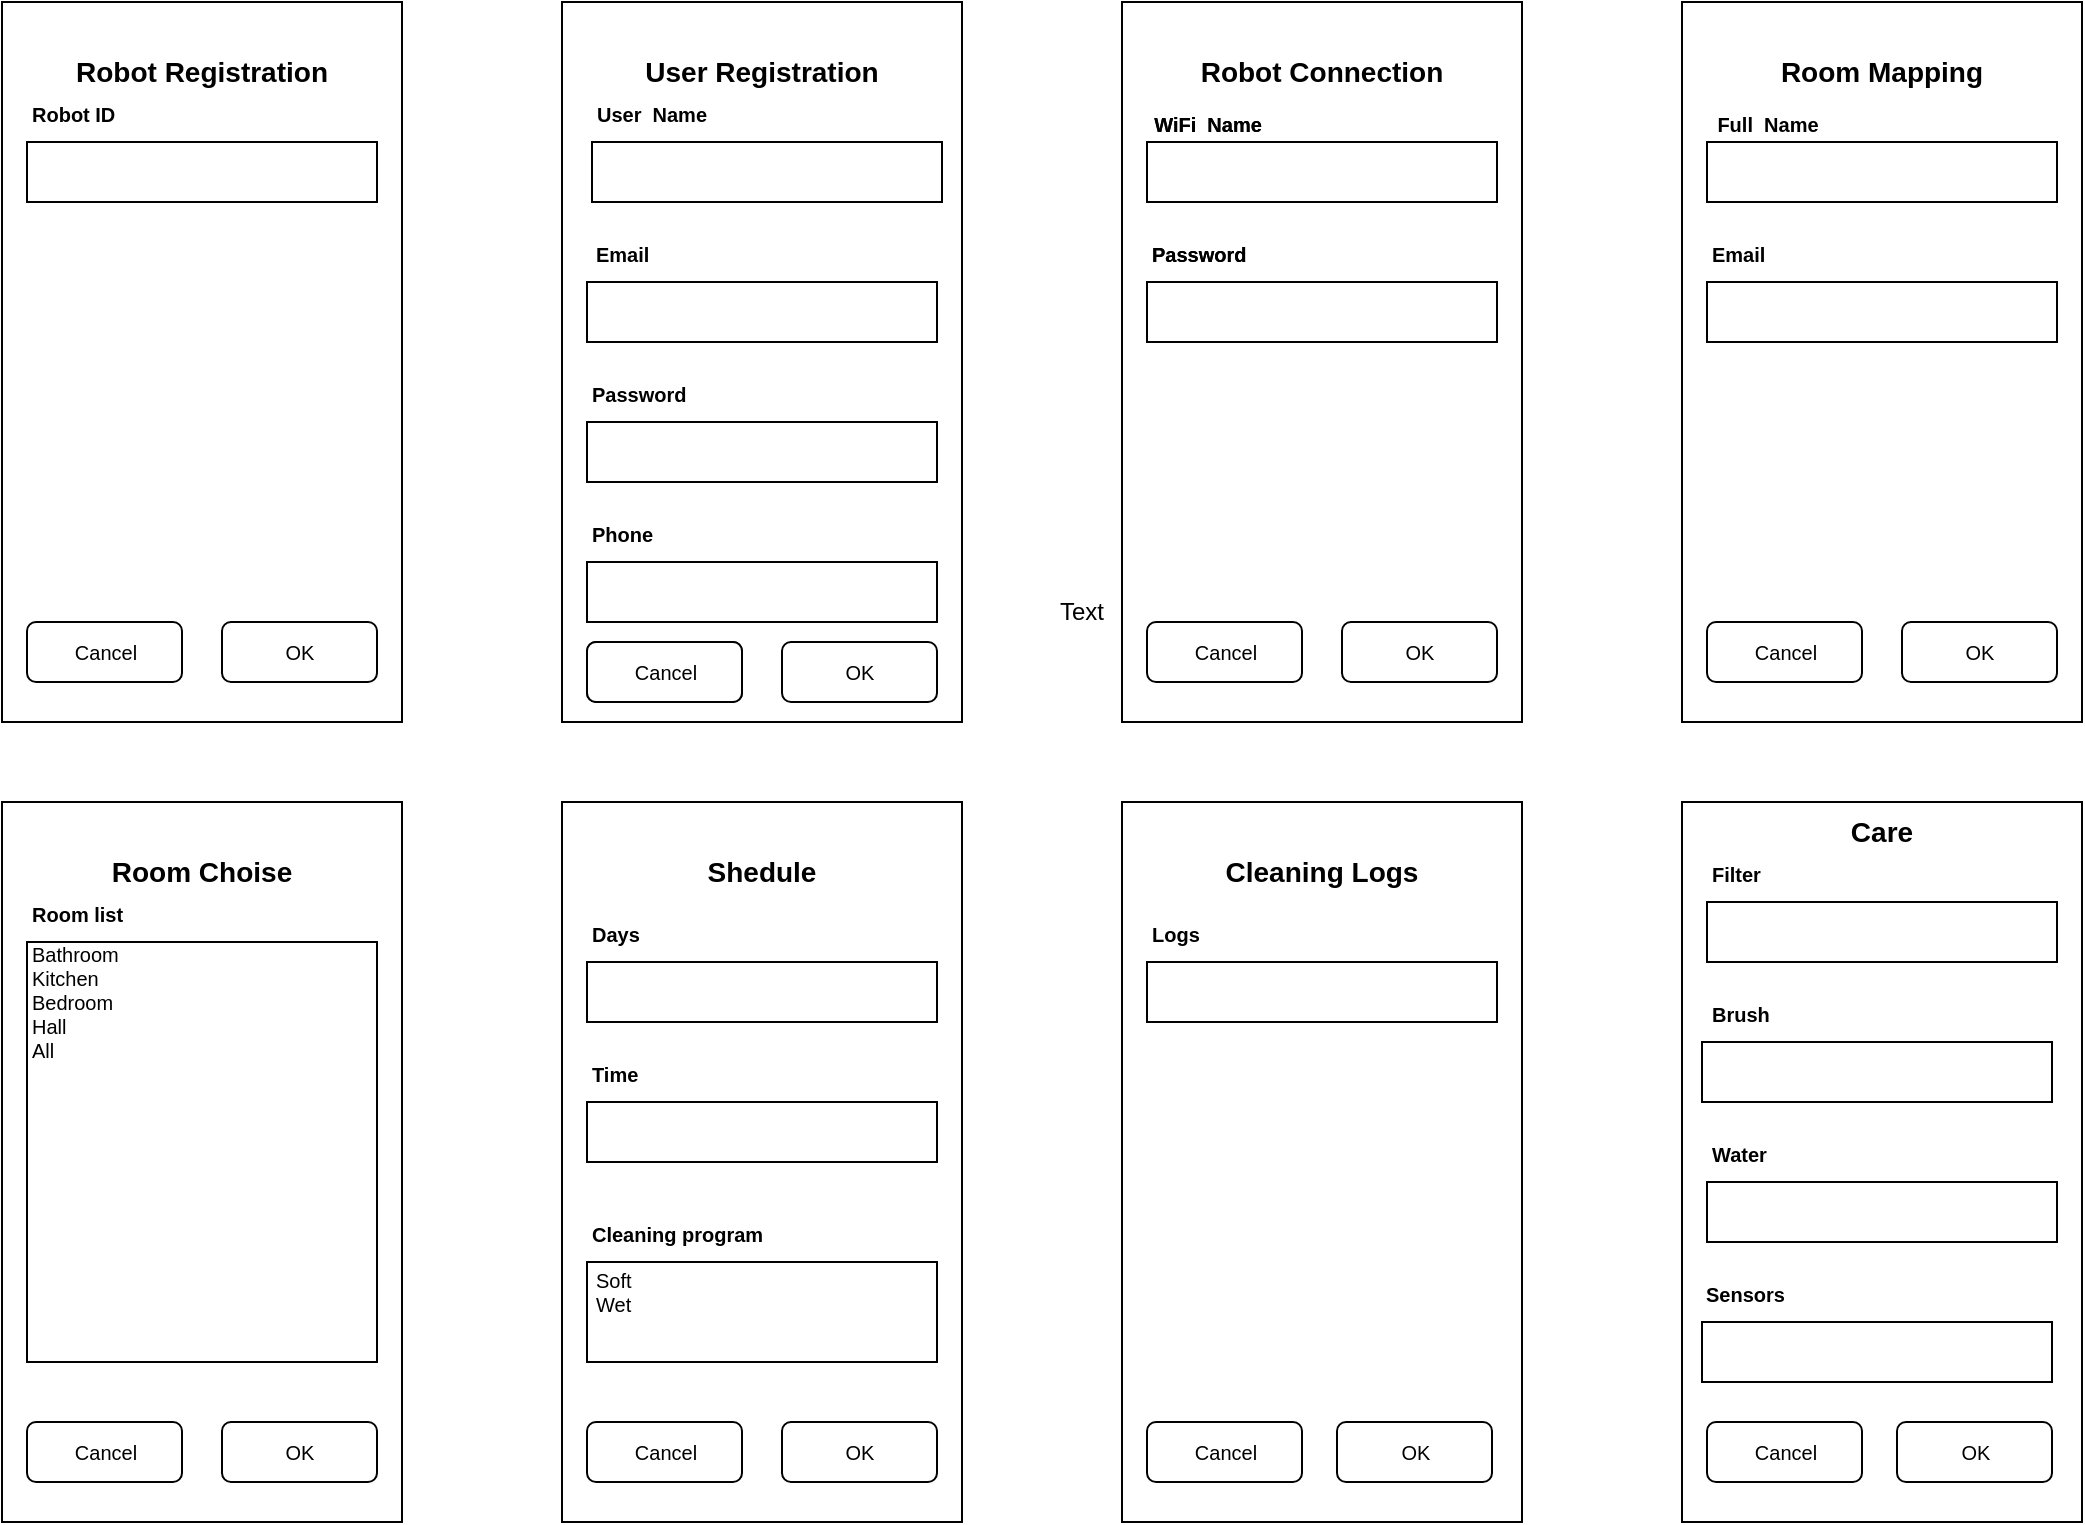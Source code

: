 <mxfile version="20.3.0" type="device" pages="3"><diagram id="ENmIyvvfldRmJgjIzLP0" name="UserInterface"><mxGraphModel dx="1662" dy="861" grid="1" gridSize="10" guides="1" tooltips="1" connect="1" arrows="1" fold="1" page="1" pageScale="1" pageWidth="1169" pageHeight="827" math="0" shadow="0"><root><mxCell id="0"/><mxCell id="1" parent="0"/><mxCell id="davgfbCOC2WF3e5g6zft-2" value="" style="rounded=0;whiteSpace=wrap;html=1;" parent="1" vertex="1"><mxGeometry x="80" y="40" width="200" height="360" as="geometry"/></mxCell><mxCell id="davgfbCOC2WF3e5g6zft-3" value="" style="rounded=0;whiteSpace=wrap;html=1;" parent="1" vertex="1"><mxGeometry x="360" y="40" width="200" height="360" as="geometry"/></mxCell><mxCell id="davgfbCOC2WF3e5g6zft-4" value="" style="rounded=0;whiteSpace=wrap;html=1;" parent="1" vertex="1"><mxGeometry x="640" y="40" width="200" height="360" as="geometry"/></mxCell><mxCell id="davgfbCOC2WF3e5g6zft-5" value="" style="rounded=0;whiteSpace=wrap;html=1;" parent="1" vertex="1"><mxGeometry x="920" y="40" width="200" height="360" as="geometry"/></mxCell><mxCell id="davgfbCOC2WF3e5g6zft-6" value="" style="rounded=0;whiteSpace=wrap;html=1;" parent="1" vertex="1"><mxGeometry x="80" y="440" width="200" height="360" as="geometry"/></mxCell><mxCell id="davgfbCOC2WF3e5g6zft-7" value="" style="rounded=0;whiteSpace=wrap;html=1;" parent="1" vertex="1"><mxGeometry x="360" y="440" width="200" height="360" as="geometry"/></mxCell><mxCell id="davgfbCOC2WF3e5g6zft-8" value="" style="rounded=0;whiteSpace=wrap;html=1;" parent="1" vertex="1"><mxGeometry x="640" y="440" width="200" height="360" as="geometry"/></mxCell><mxCell id="davgfbCOC2WF3e5g6zft-11" value="Text" style="text;html=1;strokeColor=none;fillColor=none;align=center;verticalAlign=middle;whiteSpace=wrap;rounded=0;" parent="1" vertex="1"><mxGeometry x="590" y="330" width="60" height="30" as="geometry"/></mxCell><mxCell id="davgfbCOC2WF3e5g6zft-13" value="&lt;b&gt;&lt;font style=&quot;font-size: 14px;&quot;&gt;Robot Registration&lt;/font&gt;&lt;/b&gt;" style="text;html=1;strokeColor=none;fillColor=none;align=center;verticalAlign=middle;whiteSpace=wrap;rounded=0;" parent="1" vertex="1"><mxGeometry x="100" y="60" width="160" height="30" as="geometry"/></mxCell><mxCell id="davgfbCOC2WF3e5g6zft-14" value="&lt;font style=&quot;font-size: 14px;&quot;&gt;&lt;b&gt;User Registration&lt;/b&gt;&lt;/font&gt;" style="text;html=1;strokeColor=none;fillColor=none;align=center;verticalAlign=middle;whiteSpace=wrap;rounded=0;" parent="1" vertex="1"><mxGeometry x="380" y="60" width="160" height="30" as="geometry"/></mxCell><mxCell id="davgfbCOC2WF3e5g6zft-15" value="&lt;font style=&quot;font-size: 14px;&quot;&gt;&lt;b&gt;Robot Connection&lt;/b&gt;&lt;/font&gt;" style="text;html=1;strokeColor=none;fillColor=none;align=center;verticalAlign=middle;whiteSpace=wrap;rounded=0;" parent="1" vertex="1"><mxGeometry x="660" y="60" width="160" height="30" as="geometry"/></mxCell><mxCell id="davgfbCOC2WF3e5g6zft-16" value="&lt;font style=&quot;font-size: 14px;&quot;&gt;&lt;b&gt;Room Mapping&lt;/b&gt;&lt;/font&gt;" style="text;html=1;strokeColor=none;fillColor=none;align=center;verticalAlign=middle;whiteSpace=wrap;rounded=0;" parent="1" vertex="1"><mxGeometry x="940" y="60" width="160" height="30" as="geometry"/></mxCell><mxCell id="davgfbCOC2WF3e5g6zft-17" value="&lt;b&gt;&lt;font style=&quot;font-size: 14px;&quot;&gt;Room Choise&lt;/font&gt;&lt;/b&gt;" style="text;html=1;strokeColor=none;fillColor=none;align=center;verticalAlign=middle;whiteSpace=wrap;rounded=0;" parent="1" vertex="1"><mxGeometry x="100" y="460" width="160" height="30" as="geometry"/></mxCell><mxCell id="davgfbCOC2WF3e5g6zft-18" value="&lt;b&gt;&lt;font style=&quot;font-size: 14px;&quot;&gt;Shedule&lt;/font&gt;&lt;/b&gt;" style="text;html=1;strokeColor=none;fillColor=none;align=center;verticalAlign=middle;whiteSpace=wrap;rounded=0;" parent="1" vertex="1"><mxGeometry x="380" y="460" width="160" height="30" as="geometry"/></mxCell><mxCell id="davgfbCOC2WF3e5g6zft-21" value="&lt;b&gt;&lt;font style=&quot;font-size: 14px;&quot;&gt;Cleaning Logs&lt;/font&gt;&lt;/b&gt;" style="text;html=1;strokeColor=none;fillColor=none;align=center;verticalAlign=middle;whiteSpace=wrap;rounded=0;" parent="1" vertex="1"><mxGeometry x="660" y="460" width="160" height="30" as="geometry"/></mxCell><mxCell id="davgfbCOC2WF3e5g6zft-22" value="&lt;font style=&quot;font-size: 10px;&quot;&gt;&lt;b&gt;User&amp;nbsp; Name&lt;/b&gt;&lt;/font&gt;" style="text;html=1;strokeColor=none;fillColor=none;align=center;verticalAlign=middle;whiteSpace=wrap;rounded=0;fontSize=14;" parent="1" vertex="1"><mxGeometry x="375" y="70" width="60" height="50" as="geometry"/></mxCell><mxCell id="davgfbCOC2WF3e5g6zft-24" value="&lt;font style=&quot;font-size: 10px;&quot;&gt;&lt;b&gt;Email&lt;/b&gt;&lt;/font&gt;" style="text;html=1;strokeColor=none;fillColor=none;align=left;verticalAlign=middle;whiteSpace=wrap;rounded=0;fontSize=14;" parent="1" vertex="1"><mxGeometry x="375" y="150" width="60" height="30" as="geometry"/></mxCell><mxCell id="davgfbCOC2WF3e5g6zft-26" value="&lt;font style=&quot;font-size: 10px;&quot;&gt;&lt;b&gt;Password&lt;/b&gt;&lt;/font&gt;" style="text;html=1;strokeColor=none;fillColor=none;align=left;verticalAlign=middle;whiteSpace=wrap;rounded=0;fontSize=14;" parent="1" vertex="1"><mxGeometry x="372.5" y="220" width="60" height="30" as="geometry"/></mxCell><mxCell id="davgfbCOC2WF3e5g6zft-27" value="&lt;font style=&quot;font-size: 10px;&quot;&gt;&lt;b&gt;Phone&lt;/b&gt;&lt;/font&gt;" style="text;html=1;strokeColor=none;fillColor=none;align=left;verticalAlign=middle;whiteSpace=wrap;rounded=0;fontSize=14;" parent="1" vertex="1"><mxGeometry x="372.5" y="290" width="60" height="30" as="geometry"/></mxCell><mxCell id="davgfbCOC2WF3e5g6zft-28" value="" style="rounded=0;whiteSpace=wrap;html=1;fontSize=10;" parent="1" vertex="1"><mxGeometry x="375" y="110" width="175" height="30" as="geometry"/></mxCell><mxCell id="davgfbCOC2WF3e5g6zft-29" value="" style="rounded=0;whiteSpace=wrap;html=1;fontSize=10;" parent="1" vertex="1"><mxGeometry x="372.5" y="180" width="175" height="30" as="geometry"/></mxCell><mxCell id="davgfbCOC2WF3e5g6zft-30" value="" style="rounded=0;whiteSpace=wrap;html=1;fontSize=10;" parent="1" vertex="1"><mxGeometry x="372.5" y="250" width="175" height="30" as="geometry"/></mxCell><mxCell id="davgfbCOC2WF3e5g6zft-31" value="" style="rounded=0;whiteSpace=wrap;html=1;fontSize=10;" parent="1" vertex="1"><mxGeometry x="372.5" y="320" width="175" height="30" as="geometry"/></mxCell><mxCell id="davgfbCOC2WF3e5g6zft-32" value="Cancel" style="rounded=1;whiteSpace=wrap;html=1;fontSize=10;" parent="1" vertex="1"><mxGeometry x="372.5" y="360" width="77.5" height="30" as="geometry"/></mxCell><mxCell id="davgfbCOC2WF3e5g6zft-33" value="OK" style="rounded=1;whiteSpace=wrap;html=1;fontSize=10;" parent="1" vertex="1"><mxGeometry x="470" y="360" width="77.5" height="30" as="geometry"/></mxCell><mxCell id="davgfbCOC2WF3e5g6zft-34" value="&lt;font style=&quot;font-size: 10px;&quot;&gt;&lt;b&gt;Robot ID&lt;/b&gt;&lt;/font&gt;" style="text;html=1;strokeColor=none;fillColor=none;align=left;verticalAlign=middle;whiteSpace=wrap;rounded=0;fontSize=14;" parent="1" vertex="1"><mxGeometry x="92.5" y="80" width="60" height="30" as="geometry"/></mxCell><mxCell id="davgfbCOC2WF3e5g6zft-35" value="" style="rounded=0;whiteSpace=wrap;html=1;fontSize=10;" parent="1" vertex="1"><mxGeometry x="92.5" y="110" width="175" height="30" as="geometry"/></mxCell><mxCell id="davgfbCOC2WF3e5g6zft-37" value="Cancel" style="rounded=1;whiteSpace=wrap;html=1;fontSize=10;" parent="1" vertex="1"><mxGeometry x="92.5" y="350" width="77.5" height="30" as="geometry"/></mxCell><mxCell id="davgfbCOC2WF3e5g6zft-38" value="OK" style="rounded=1;whiteSpace=wrap;html=1;fontSize=10;" parent="1" vertex="1"><mxGeometry x="190" y="350" width="77.5" height="30" as="geometry"/></mxCell><mxCell id="davgfbCOC2WF3e5g6zft-39" value="&lt;font style=&quot;font-size: 10px;&quot;&gt;&lt;b&gt;WiFi&amp;nbsp; Name&lt;/b&gt;&lt;/font&gt;" style="text;html=1;strokeColor=none;fillColor=none;align=center;verticalAlign=middle;whiteSpace=wrap;rounded=0;fontSize=14;" parent="1" vertex="1"><mxGeometry x="652.5" y="80" width="60" height="40" as="geometry"/></mxCell><mxCell id="davgfbCOC2WF3e5g6zft-40" value="" style="rounded=0;whiteSpace=wrap;html=1;fontSize=10;" parent="1" vertex="1"><mxGeometry x="652.5" y="110" width="175" height="30" as="geometry"/></mxCell><mxCell id="davgfbCOC2WF3e5g6zft-41" value="&lt;font style=&quot;font-size: 10px;&quot;&gt;&lt;b&gt;Password&lt;/b&gt;&lt;/font&gt;" style="text;html=1;strokeColor=none;fillColor=none;align=left;verticalAlign=middle;whiteSpace=wrap;rounded=0;fontSize=14;" parent="1" vertex="1"><mxGeometry x="652.5" y="150" width="60" height="30" as="geometry"/></mxCell><mxCell id="davgfbCOC2WF3e5g6zft-42" value="" style="rounded=0;whiteSpace=wrap;html=1;fontSize=10;" parent="1" vertex="1"><mxGeometry x="652.5" y="180" width="175" height="30" as="geometry"/></mxCell><mxCell id="davgfbCOC2WF3e5g6zft-43" value="Cancel" style="rounded=1;whiteSpace=wrap;html=1;fontSize=10;" parent="1" vertex="1"><mxGeometry x="372.5" y="360" width="77.5" height="30" as="geometry"/></mxCell><mxCell id="davgfbCOC2WF3e5g6zft-45" value="Cancel" style="rounded=1;whiteSpace=wrap;html=1;fontSize=10;" parent="1" vertex="1"><mxGeometry x="652.5" y="350" width="77.5" height="30" as="geometry"/></mxCell><mxCell id="davgfbCOC2WF3e5g6zft-46" value="OK" style="rounded=1;whiteSpace=wrap;html=1;fontSize=10;" parent="1" vertex="1"><mxGeometry x="750" y="350" width="77.5" height="30" as="geometry"/></mxCell><mxCell id="davgfbCOC2WF3e5g6zft-47" value="&lt;font style=&quot;font-size: 10px;&quot;&gt;&lt;b&gt;WiFi&amp;nbsp; Name&lt;/b&gt;&lt;/font&gt;" style="text;html=1;strokeColor=none;fillColor=none;align=center;verticalAlign=middle;whiteSpace=wrap;rounded=0;fontSize=14;" parent="1" vertex="1"><mxGeometry x="652.5" y="80" width="60" height="40" as="geometry"/></mxCell><mxCell id="davgfbCOC2WF3e5g6zft-48" value="" style="rounded=0;whiteSpace=wrap;html=1;fontSize=10;" parent="1" vertex="1"><mxGeometry x="652.5" y="110" width="175" height="30" as="geometry"/></mxCell><mxCell id="davgfbCOC2WF3e5g6zft-49" value="&lt;font style=&quot;font-size: 10px;&quot;&gt;&lt;b&gt;Password&lt;/b&gt;&lt;/font&gt;" style="text;html=1;strokeColor=none;fillColor=none;align=left;verticalAlign=middle;whiteSpace=wrap;rounded=0;fontSize=14;" parent="1" vertex="1"><mxGeometry x="652.5" y="150" width="60" height="30" as="geometry"/></mxCell><mxCell id="davgfbCOC2WF3e5g6zft-54" value="&lt;font style=&quot;font-size: 10px;&quot;&gt;&lt;b&gt;Full&amp;nbsp; Name&lt;/b&gt;&lt;/font&gt;" style="text;html=1;strokeColor=none;fillColor=none;align=center;verticalAlign=middle;whiteSpace=wrap;rounded=0;fontSize=14;" parent="1" vertex="1"><mxGeometry x="932.5" y="80" width="60" height="40" as="geometry"/></mxCell><mxCell id="davgfbCOC2WF3e5g6zft-55" value="" style="rounded=0;whiteSpace=wrap;html=1;fontSize=10;" parent="1" vertex="1"><mxGeometry x="932.5" y="110" width="175" height="30" as="geometry"/></mxCell><mxCell id="davgfbCOC2WF3e5g6zft-56" value="&lt;font style=&quot;font-size: 10px;&quot;&gt;&lt;b&gt;Email&lt;/b&gt;&lt;/font&gt;" style="text;html=1;strokeColor=none;fillColor=none;align=left;verticalAlign=middle;whiteSpace=wrap;rounded=0;fontSize=14;" parent="1" vertex="1"><mxGeometry x="932.5" y="150" width="60" height="30" as="geometry"/></mxCell><mxCell id="davgfbCOC2WF3e5g6zft-57" value="" style="rounded=0;whiteSpace=wrap;html=1;fontSize=10;" parent="1" vertex="1"><mxGeometry x="932.5" y="180" width="175" height="30" as="geometry"/></mxCell><mxCell id="davgfbCOC2WF3e5g6zft-62" value="Cancel" style="rounded=1;whiteSpace=wrap;html=1;fontSize=10;" parent="1" vertex="1"><mxGeometry x="932.5" y="350" width="77.5" height="30" as="geometry"/></mxCell><mxCell id="davgfbCOC2WF3e5g6zft-63" value="OK" style="rounded=1;whiteSpace=wrap;html=1;fontSize=10;" parent="1" vertex="1"><mxGeometry x="1030" y="350" width="77.5" height="30" as="geometry"/></mxCell><mxCell id="davgfbCOC2WF3e5g6zft-64" value="&lt;font style=&quot;font-size: 10px;&quot;&gt;&lt;b&gt;Logs&lt;/b&gt;&lt;/font&gt;" style="text;html=1;strokeColor=none;fillColor=none;align=left;verticalAlign=middle;whiteSpace=wrap;rounded=0;fontSize=14;" parent="1" vertex="1"><mxGeometry x="652.5" y="490" width="60" height="30" as="geometry"/></mxCell><mxCell id="davgfbCOC2WF3e5g6zft-65" value="" style="rounded=0;whiteSpace=wrap;html=1;fontSize=10;" parent="1" vertex="1"><mxGeometry x="652.5" y="520" width="175" height="30" as="geometry"/></mxCell><mxCell id="davgfbCOC2WF3e5g6zft-66" value="&lt;font style=&quot;font-size: 10px;&quot;&gt;&lt;b&gt;Days&lt;/b&gt;&lt;/font&gt;" style="text;html=1;strokeColor=none;fillColor=none;align=left;verticalAlign=middle;whiteSpace=wrap;rounded=0;fontSize=14;" parent="1" vertex="1"><mxGeometry x="372.5" y="490" width="60" height="30" as="geometry"/></mxCell><mxCell id="davgfbCOC2WF3e5g6zft-67" value="" style="rounded=0;whiteSpace=wrap;html=1;fontSize=10;" parent="1" vertex="1"><mxGeometry x="372.5" y="520" width="175" height="30" as="geometry"/></mxCell><mxCell id="davgfbCOC2WF3e5g6zft-68" value="&lt;font style=&quot;font-size: 10px;&quot;&gt;&lt;b&gt;Time&lt;/b&gt;&lt;/font&gt;" style="text;html=1;strokeColor=none;fillColor=none;align=left;verticalAlign=middle;whiteSpace=wrap;rounded=0;fontSize=14;" parent="1" vertex="1"><mxGeometry x="372.5" y="560" width="60" height="30" as="geometry"/></mxCell><mxCell id="davgfbCOC2WF3e5g6zft-69" value="" style="rounded=0;whiteSpace=wrap;html=1;fontSize=10;" parent="1" vertex="1"><mxGeometry x="372.5" y="590" width="175" height="30" as="geometry"/></mxCell><mxCell id="davgfbCOC2WF3e5g6zft-70" value="&lt;font style=&quot;font-size: 10px;&quot;&gt;&lt;b&gt;Cleaning program&lt;/b&gt;&lt;/font&gt;" style="text;html=1;strokeColor=none;fillColor=none;align=left;verticalAlign=middle;whiteSpace=wrap;rounded=0;fontSize=14;" parent="1" vertex="1"><mxGeometry x="372.5" y="640" width="107.5" height="30" as="geometry"/></mxCell><mxCell id="davgfbCOC2WF3e5g6zft-71" value="" style="rounded=0;whiteSpace=wrap;html=1;fontSize=10;" parent="1" vertex="1"><mxGeometry x="372.5" y="670" width="175" height="30" as="geometry"/></mxCell><mxCell id="davgfbCOC2WF3e5g6zft-73" value="" style="rounded=0;whiteSpace=wrap;html=1;fontSize=10;" parent="1" vertex="1"><mxGeometry x="372.5" y="670" width="175" height="50" as="geometry"/></mxCell><mxCell id="davgfbCOC2WF3e5g6zft-74" value="Soft&lt;br&gt;Wet" style="text;html=1;strokeColor=none;fillColor=none;align=left;verticalAlign=middle;whiteSpace=wrap;rounded=0;fontSize=10;" parent="1" vertex="1"><mxGeometry x="375" y="670" width="60" height="30" as="geometry"/></mxCell><mxCell id="davgfbCOC2WF3e5g6zft-75" value="Cancel" style="rounded=1;whiteSpace=wrap;html=1;fontSize=10;" parent="1" vertex="1"><mxGeometry x="372.5" y="750" width="77.5" height="30" as="geometry"/></mxCell><mxCell id="davgfbCOC2WF3e5g6zft-76" value="OK" style="rounded=1;whiteSpace=wrap;html=1;fontSize=10;" parent="1" vertex="1"><mxGeometry x="470" y="750" width="77.5" height="30" as="geometry"/></mxCell><mxCell id="davgfbCOC2WF3e5g6zft-77" value="Cancel" style="rounded=1;whiteSpace=wrap;html=1;fontSize=10;" parent="1" vertex="1"><mxGeometry x="652.5" y="750" width="77.5" height="30" as="geometry"/></mxCell><mxCell id="davgfbCOC2WF3e5g6zft-78" value="OK" style="rounded=1;whiteSpace=wrap;html=1;fontSize=10;" parent="1" vertex="1"><mxGeometry x="747.5" y="750" width="77.5" height="30" as="geometry"/></mxCell><mxCell id="davgfbCOC2WF3e5g6zft-79" value="&lt;font style=&quot;font-size: 10px;&quot;&gt;&lt;b&gt;Room list&lt;/b&gt;&lt;/font&gt;" style="text;html=1;strokeColor=none;fillColor=none;align=left;verticalAlign=middle;whiteSpace=wrap;rounded=0;fontSize=14;" parent="1" vertex="1"><mxGeometry x="92.5" y="480" width="60" height="30" as="geometry"/></mxCell><mxCell id="davgfbCOC2WF3e5g6zft-80" value="" style="rounded=0;whiteSpace=wrap;html=1;fontSize=10;" parent="1" vertex="1"><mxGeometry x="92.5" y="510" width="175" height="210" as="geometry"/></mxCell><mxCell id="davgfbCOC2WF3e5g6zft-81" value="Cancel" style="rounded=1;whiteSpace=wrap;html=1;fontSize=10;" parent="1" vertex="1"><mxGeometry x="92.5" y="750" width="77.5" height="30" as="geometry"/></mxCell><mxCell id="davgfbCOC2WF3e5g6zft-82" value="OK" style="rounded=1;whiteSpace=wrap;html=1;fontSize=10;" parent="1" vertex="1"><mxGeometry x="190" y="750" width="77.5" height="30" as="geometry"/></mxCell><mxCell id="davgfbCOC2WF3e5g6zft-83" value="Bathroom&lt;br&gt;Kitchen&lt;br&gt;Bedroom&lt;br&gt;Hall&lt;br&gt;All" style="text;html=1;strokeColor=none;fillColor=none;align=left;verticalAlign=middle;whiteSpace=wrap;rounded=0;fontSize=10;" parent="1" vertex="1"><mxGeometry x="92.5" y="510" width="60" height="60" as="geometry"/></mxCell><mxCell id="EpyLktz3SVO435NOAHD5-1" value="" style="rounded=0;whiteSpace=wrap;html=1;" vertex="1" parent="1"><mxGeometry x="920" y="440" width="200" height="360" as="geometry"/></mxCell><mxCell id="EpyLktz3SVO435NOAHD5-2" value="&lt;b&gt;&lt;font style=&quot;font-size: 14px;&quot;&gt;Care&lt;/font&gt;&lt;/b&gt;" style="text;html=1;strokeColor=none;fillColor=none;align=center;verticalAlign=middle;whiteSpace=wrap;rounded=0;" vertex="1" parent="1"><mxGeometry x="940" y="440" width="160" height="30" as="geometry"/></mxCell><mxCell id="EpyLktz3SVO435NOAHD5-3" value="&lt;span style=&quot;font-size: 10px;&quot;&gt;&lt;b&gt;Filter&lt;/b&gt;&lt;/span&gt;" style="text;html=1;strokeColor=none;fillColor=none;align=left;verticalAlign=middle;whiteSpace=wrap;rounded=0;fontSize=14;" vertex="1" parent="1"><mxGeometry x="932.5" y="460" width="60" height="30" as="geometry"/></mxCell><mxCell id="EpyLktz3SVO435NOAHD5-4" value="" style="rounded=0;whiteSpace=wrap;html=1;fontSize=10;" vertex="1" parent="1"><mxGeometry x="932.5" y="490" width="175" height="30" as="geometry"/></mxCell><mxCell id="EpyLktz3SVO435NOAHD5-5" value="Cancel" style="rounded=1;whiteSpace=wrap;html=1;fontSize=10;" vertex="1" parent="1"><mxGeometry x="932.5" y="750" width="77.5" height="30" as="geometry"/></mxCell><mxCell id="EpyLktz3SVO435NOAHD5-6" value="OK" style="rounded=1;whiteSpace=wrap;html=1;fontSize=10;" vertex="1" parent="1"><mxGeometry x="1027.5" y="750" width="77.5" height="30" as="geometry"/></mxCell><mxCell id="EpyLktz3SVO435NOAHD5-8" value="" style="rounded=0;whiteSpace=wrap;html=1;fontSize=10;" vertex="1" parent="1"><mxGeometry x="930" y="560" width="175" height="30" as="geometry"/></mxCell><mxCell id="EpyLktz3SVO435NOAHD5-9" value="&lt;span style=&quot;font-size: 10px;&quot;&gt;&lt;b&gt;Water&lt;/b&gt;&lt;/span&gt;" style="text;html=1;strokeColor=none;fillColor=none;align=left;verticalAlign=middle;whiteSpace=wrap;rounded=0;fontSize=14;" vertex="1" parent="1"><mxGeometry x="932.5" y="600" width="60" height="30" as="geometry"/></mxCell><mxCell id="EpyLktz3SVO435NOAHD5-10" value="" style="rounded=0;whiteSpace=wrap;html=1;fontSize=10;" vertex="1" parent="1"><mxGeometry x="932.5" y="630" width="175" height="30" as="geometry"/></mxCell><mxCell id="EpyLktz3SVO435NOAHD5-13" value="&lt;span style=&quot;font-size: 10px;&quot;&gt;&lt;b&gt;Brush&lt;/b&gt;&lt;/span&gt;" style="text;html=1;strokeColor=none;fillColor=none;align=left;verticalAlign=middle;whiteSpace=wrap;rounded=0;fontSize=14;" vertex="1" parent="1"><mxGeometry x="932.5" y="530" width="60" height="30" as="geometry"/></mxCell><mxCell id="EpyLktz3SVO435NOAHD5-15" value="&lt;span style=&quot;font-size: 10px;&quot;&gt;&lt;b&gt;Sensors&lt;/b&gt;&lt;/span&gt;" style="text;html=1;strokeColor=none;fillColor=none;align=left;verticalAlign=middle;whiteSpace=wrap;rounded=0;fontSize=14;" vertex="1" parent="1"><mxGeometry x="930" y="670" width="60" height="30" as="geometry"/></mxCell><mxCell id="EpyLktz3SVO435NOAHD5-16" value="" style="rounded=0;whiteSpace=wrap;html=1;fontSize=10;" vertex="1" parent="1"><mxGeometry x="930" y="700" width="175" height="30" as="geometry"/></mxCell></root></mxGraphModel></diagram><diagram id="C5RBs43oDa-KdzZeNtuy" name="ClassDiagram"><mxGraphModel dx="1955" dy="1013" grid="1" gridSize="10" guides="1" tooltips="1" connect="1" arrows="1" fold="1" page="1" pageScale="1" pageWidth="1169" pageHeight="827" math="0" shadow="0"><root><mxCell id="WIyWlLk6GJQsqaUBKTNV-0"/><mxCell id="WIyWlLk6GJQsqaUBKTNV-1" parent="WIyWlLk6GJQsqaUBKTNV-0"/><mxCell id="JWHU3847sEABFkzriIPP-0" value="User&#10;" style="swimlane;fontStyle=2;align=center;verticalAlign=top;childLayout=stackLayout;horizontal=1;startSize=26;horizontalStack=0;resizeParent=1;resizeLast=0;collapsible=1;marginBottom=0;rounded=0;shadow=0;strokeWidth=1;" parent="WIyWlLk6GJQsqaUBKTNV-1" vertex="1"><mxGeometry x="80" y="40" width="160" height="214" as="geometry"><mxRectangle x="230" y="140" width="160" height="26" as="alternateBounds"/></mxGeometry></mxCell><mxCell id="4TyxCA-4vC_OMYaIGTVX-5" value="+ id: int" style="text;align=left;verticalAlign=top;spacingLeft=4;spacingRight=4;overflow=hidden;rotatable=0;points=[[0,0.5],[1,0.5]];portConstraint=eastwest;" parent="JWHU3847sEABFkzriIPP-0" vertex="1"><mxGeometry y="26" width="160" height="26" as="geometry"/></mxCell><mxCell id="JWHU3847sEABFkzriIPP-1" value="+ Username: str" style="text;align=left;verticalAlign=top;spacingLeft=4;spacingRight=4;overflow=hidden;rotatable=0;points=[[0,0.5],[1,0.5]];portConstraint=eastwest;" parent="JWHU3847sEABFkzriIPP-0" vertex="1"><mxGeometry y="52" width="160" height="26" as="geometry"/></mxCell><mxCell id="JWHU3847sEABFkzriIPP-2" value="+ Phone: str" style="text;align=left;verticalAlign=top;spacingLeft=4;spacingRight=4;overflow=hidden;rotatable=0;points=[[0,0.5],[1,0.5]];portConstraint=eastwest;rounded=0;shadow=0;html=0;" parent="JWHU3847sEABFkzriIPP-0" vertex="1"><mxGeometry y="78" width="160" height="26" as="geometry"/></mxCell><mxCell id="JWHU3847sEABFkzriIPP-3" value="+ Email: str" style="text;align=left;verticalAlign=top;spacingLeft=4;spacingRight=4;overflow=hidden;rotatable=0;points=[[0,0.5],[1,0.5]];portConstraint=eastwest;rounded=0;shadow=0;html=0;" parent="JWHU3847sEABFkzriIPP-0" vertex="1"><mxGeometry y="104" width="160" height="26" as="geometry"/></mxCell><mxCell id="JWHU3847sEABFkzriIPP-6" value="+ Password: str" style="text;align=left;verticalAlign=top;spacingLeft=4;spacingRight=4;overflow=hidden;rotatable=0;points=[[0,0.5],[1,0.5]];portConstraint=eastwest;rounded=0;shadow=0;html=0;" parent="JWHU3847sEABFkzriIPP-0" vertex="1"><mxGeometry y="130" width="160" height="26" as="geometry"/></mxCell><mxCell id="JWHU3847sEABFkzriIPP-4" value="" style="line;html=1;strokeWidth=1;align=left;verticalAlign=middle;spacingTop=-1;spacingLeft=3;spacingRight=3;rotatable=0;labelPosition=right;points=[];portConstraint=eastwest;" parent="JWHU3847sEABFkzriIPP-0" vertex="1"><mxGeometry y="156" width="160" height="34" as="geometry"/></mxCell><mxCell id="JWHU3847sEABFkzriIPP-5" value="+ activateUser()" style="text;align=left;verticalAlign=top;spacingLeft=4;spacingRight=4;overflow=hidden;rotatable=0;points=[[0,0.5],[1,0.5]];portConstraint=eastwest;" parent="JWHU3847sEABFkzriIPP-0" vertex="1"><mxGeometry y="190" width="160" height="24" as="geometry"/></mxCell><mxCell id="JWHU3847sEABFkzriIPP-7" value="RobotStation&#10;" style="swimlane;fontStyle=2;align=center;verticalAlign=top;childLayout=stackLayout;horizontal=1;startSize=26;horizontalStack=0;resizeParent=1;resizeLast=0;collapsible=1;marginBottom=0;rounded=0;shadow=0;strokeWidth=1;" parent="WIyWlLk6GJQsqaUBKTNV-1" vertex="1"><mxGeometry x="880" y="40" width="240" height="170" as="geometry"><mxRectangle x="230" y="140" width="160" height="26" as="alternateBounds"/></mxGeometry></mxCell><mxCell id="JWHU3847sEABFkzriIPP-8" value="- id: int" style="text;align=left;verticalAlign=top;spacingLeft=4;spacingRight=4;overflow=hidden;rotatable=0;points=[[0,0.5],[1,0.5]];portConstraint=eastwest;" parent="JWHU3847sEABFkzriIPP-7" vertex="1"><mxGeometry y="26" width="240" height="26" as="geometry"/></mxCell><mxCell id="JWHU3847sEABFkzriIPP-9" value="- chargerCoords: x1, y1, x2, y2" style="text;align=left;verticalAlign=top;spacingLeft=4;spacingRight=4;overflow=hidden;rotatable=0;points=[[0,0.5],[1,0.5]];portConstraint=eastwest;rounded=0;shadow=0;html=0;" parent="JWHU3847sEABFkzriIPP-7" vertex="1"><mxGeometry y="52" width="240" height="26" as="geometry"/></mxCell><mxCell id="JWHU3847sEABFkzriIPP-12" value="" style="line;html=1;strokeWidth=1;align=left;verticalAlign=middle;spacingTop=-1;spacingLeft=3;spacingRight=3;rotatable=0;labelPosition=right;points=[];portConstraint=eastwest;" parent="JWHU3847sEABFkzriIPP-7" vertex="1"><mxGeometry y="78" width="240" height="34" as="geometry"/></mxCell><mxCell id="JWHU3847sEABFkzriIPP-13" value="+ getId()" style="text;align=left;verticalAlign=top;spacingLeft=4;spacingRight=4;overflow=hidden;rotatable=0;points=[[0,0.5],[1,0.5]];portConstraint=eastwest;" parent="JWHU3847sEABFkzriIPP-7" vertex="1"><mxGeometry y="112" width="240" height="24" as="geometry"/></mxCell><mxCell id="mOV2h6imr5zyjVF6srCG-2" value="+ getChargeCoodrs()" style="text;align=left;verticalAlign=top;spacingLeft=4;spacingRight=4;overflow=hidden;rotatable=0;points=[[0,0.5],[1,0.5]];portConstraint=eastwest;" parent="JWHU3847sEABFkzriIPP-7" vertex="1"><mxGeometry y="136" width="240" height="24" as="geometry"/></mxCell><mxCell id="JWHU3847sEABFkzriIPP-19" value="Robot" style="swimlane;fontStyle=2;align=center;verticalAlign=top;childLayout=stackLayout;horizontal=1;startSize=26;horizontalStack=0;resizeParent=1;resizeLast=0;collapsible=1;marginBottom=0;rounded=0;shadow=0;strokeWidth=1;" parent="WIyWlLk6GJQsqaUBKTNV-1" vertex="1"><mxGeometry x="440" y="80" width="240" height="440" as="geometry"><mxRectangle x="880" y="520" width="160" height="26" as="alternateBounds"/></mxGeometry></mxCell><mxCell id="JWHU3847sEABFkzriIPP-20" value="- id: int" style="text;align=left;verticalAlign=top;spacingLeft=4;spacingRight=4;overflow=hidden;rotatable=0;points=[[0,0.5],[1,0.5]];portConstraint=eastwest;" parent="JWHU3847sEABFkzriIPP-19" vertex="1"><mxGeometry y="26" width="240" height="26" as="geometry"/></mxCell><mxCell id="4TyxCA-4vC_OMYaIGTVX-6" value="- idUser: int" style="text;align=left;verticalAlign=top;spacingLeft=4;spacingRight=4;overflow=hidden;rotatable=0;points=[[0,0.5],[1,0.5]];portConstraint=eastwest;" parent="JWHU3847sEABFkzriIPP-19" vertex="1"><mxGeometry y="52" width="240" height="26" as="geometry"/></mxCell><mxCell id="JWHU3847sEABFkzriIPP-21" value="- currentCoords: x1, y1, x2, y2" style="text;align=left;verticalAlign=top;spacingLeft=4;spacingRight=4;overflow=hidden;rotatable=0;points=[[0,0.5],[1,0.5]];portConstraint=eastwest;rounded=0;shadow=0;html=0;" parent="JWHU3847sEABFkzriIPP-19" vertex="1"><mxGeometry y="78" width="240" height="26" as="geometry"/></mxCell><mxCell id="4TyxCA-4vC_OMYaIGTVX-3" value="- robotStationId: int" style="text;align=left;verticalAlign=top;spacingLeft=4;spacingRight=4;overflow=hidden;rotatable=0;points=[[0,0.5],[1,0.5]];portConstraint=eastwest;rounded=0;shadow=0;html=0;" parent="JWHU3847sEABFkzriIPP-19" vertex="1"><mxGeometry y="104" width="240" height="26" as="geometry"/></mxCell><mxCell id="JWHU3847sEABFkzriIPP-24" value="- batteryState: int&#10;&#10;&#10;" style="text;align=left;verticalAlign=top;spacingLeft=4;spacingRight=4;overflow=hidden;rotatable=0;points=[[0,0.5],[1,0.5]];portConstraint=eastwest;rounded=0;shadow=0;html=0;" parent="JWHU3847sEABFkzriIPP-19" vertex="1"><mxGeometry y="130" width="240" height="26" as="geometry"/></mxCell><mxCell id="4TyxCA-4vC_OMYaIGTVX-2" value="- idSchedule: int" style="text;align=left;verticalAlign=top;spacingLeft=4;spacingRight=4;overflow=hidden;rotatable=0;points=[[0,0.5],[1,0.5]];portConstraint=eastwest;rounded=0;shadow=0;html=0;" parent="JWHU3847sEABFkzriIPP-19" vertex="1"><mxGeometry y="156" width="240" height="26" as="geometry"/></mxCell><mxCell id="4TyxCA-4vC_OMYaIGTVX-1" value="- typeOfService: int" style="text;align=left;verticalAlign=top;spacingLeft=4;spacingRight=4;overflow=hidden;rotatable=0;points=[[0,0.5],[1,0.5]];portConstraint=eastwest;rounded=0;shadow=0;html=0;" parent="JWHU3847sEABFkzriIPP-19" vertex="1"><mxGeometry y="182" width="240" height="26" as="geometry"/></mxCell><mxCell id="7X5v8GhL8ZTupXBs0SSt-0" value="- idCareOptions: int" style="text;align=left;verticalAlign=top;spacingLeft=4;spacingRight=4;overflow=hidden;rotatable=0;points=[[0,0.5],[1,0.5]];portConstraint=eastwest;rounded=0;shadow=0;html=0;" vertex="1" parent="JWHU3847sEABFkzriIPP-19"><mxGeometry y="208" width="240" height="26" as="geometry"/></mxCell><mxCell id="JWHU3847sEABFkzriIPP-22" value="" style="line;html=1;strokeWidth=1;align=left;verticalAlign=middle;spacingTop=-1;spacingLeft=3;spacingRight=3;rotatable=0;labelPosition=right;points=[];portConstraint=eastwest;" parent="JWHU3847sEABFkzriIPP-19" vertex="1"><mxGeometry y="234" width="240" height="34" as="geometry"/></mxCell><mxCell id="HUx5in5TNo3mbDq3Zm-f-0" value="+ getBatteryState(): int&#10;" style="text;align=left;verticalAlign=top;spacingLeft=4;spacingRight=4;overflow=hidden;rotatable=0;points=[[0,0.5],[1,0.5]];portConstraint=eastwest;" parent="JWHU3847sEABFkzriIPP-19" vertex="1"><mxGeometry y="268" width="240" height="30" as="geometry"/></mxCell><mxCell id="mOV2h6imr5zyjVF6srCG-3" value="+ getRobotCoords(x1, y1, x2, y2)" style="text;align=left;verticalAlign=top;spacingLeft=4;spacingRight=4;overflow=hidden;rotatable=0;points=[[0,0.5],[1,0.5]];portConstraint=eastwest;" parent="JWHU3847sEABFkzriIPP-19" vertex="1"><mxGeometry y="298" width="240" height="30" as="geometry"/></mxCell><mxCell id="JWHU3847sEABFkzriIPP-23" value="+ getRobotId()" style="text;align=left;verticalAlign=top;spacingLeft=4;spacingRight=4;overflow=hidden;rotatable=0;points=[[0,0.5],[1,0.5]];portConstraint=eastwest;" parent="JWHU3847sEABFkzriIPP-19" vertex="1"><mxGeometry y="328" width="240" height="30" as="geometry"/></mxCell><mxCell id="JWHU3847sEABFkzriIPP-25" value="Room " style="swimlane;fontStyle=2;align=center;verticalAlign=top;childLayout=stackLayout;horizontal=1;startSize=26;horizontalStack=0;resizeParent=1;resizeLast=0;collapsible=1;marginBottom=0;rounded=0;shadow=0;strokeWidth=1;" parent="WIyWlLk6GJQsqaUBKTNV-1" vertex="1"><mxGeometry x="40" y="640" width="240" height="160" as="geometry"><mxRectangle x="230" y="140" width="160" height="26" as="alternateBounds"/></mxGeometry></mxCell><mxCell id="JWHU3847sEABFkzriIPP-26" value="- id: int" style="text;align=left;verticalAlign=top;spacingLeft=4;spacingRight=4;overflow=hidden;rotatable=0;points=[[0,0.5],[1,0.5]];portConstraint=eastwest;" parent="JWHU3847sEABFkzriIPP-25" vertex="1"><mxGeometry y="26" width="240" height="26" as="geometry"/></mxCell><mxCell id="4TyxCA-4vC_OMYaIGTVX-0" value="- name: str" style="text;align=left;verticalAlign=top;spacingLeft=4;spacingRight=4;overflow=hidden;rotatable=0;points=[[0,0.5],[1,0.5]];portConstraint=eastwest;" parent="JWHU3847sEABFkzriIPP-25" vertex="1"><mxGeometry y="52" width="240" height="26" as="geometry"/></mxCell><mxCell id="JWHU3847sEABFkzriIPP-27" value="- coords: x1, y1, x2, y2" style="text;align=left;verticalAlign=top;spacingLeft=4;spacingRight=4;overflow=hidden;rotatable=0;points=[[0,0.5],[1,0.5]];portConstraint=eastwest;rounded=0;shadow=0;html=0;" parent="JWHU3847sEABFkzriIPP-25" vertex="1"><mxGeometry y="78" width="240" height="26" as="geometry"/></mxCell><mxCell id="JWHU3847sEABFkzriIPP-29" value="" style="line;html=1;strokeWidth=1;align=left;verticalAlign=middle;spacingTop=-1;spacingLeft=3;spacingRight=3;rotatable=0;labelPosition=right;points=[];portConstraint=eastwest;" parent="JWHU3847sEABFkzriIPP-25" vertex="1"><mxGeometry y="104" width="240" height="16" as="geometry"/></mxCell><mxCell id="JWHU3847sEABFkzriIPP-30" value="+ getRoom()" style="text;align=left;verticalAlign=top;spacingLeft=4;spacingRight=4;overflow=hidden;rotatable=0;points=[[0,0.5],[1,0.5]];portConstraint=eastwest;" parent="JWHU3847sEABFkzriIPP-25" vertex="1"><mxGeometry y="120" width="240" height="24" as="geometry"/></mxCell><mxCell id="JWHU3847sEABFkzriIPP-31" value="Schedule" style="swimlane;fontStyle=2;align=center;verticalAlign=top;childLayout=stackLayout;horizontal=1;startSize=26;horizontalStack=0;resizeParent=1;resizeLast=0;collapsible=1;marginBottom=0;rounded=0;shadow=0;strokeWidth=1;" parent="WIyWlLk6GJQsqaUBKTNV-1" vertex="1"><mxGeometry x="80" y="320" width="160" height="240" as="geometry"><mxRectangle x="230" y="140" width="160" height="26" as="alternateBounds"/></mxGeometry></mxCell><mxCell id="tRo2GFSAGqoSmQ8bYQSz-0" value="+ id: int" style="text;align=left;verticalAlign=top;spacingLeft=4;spacingRight=4;overflow=hidden;rotatable=0;points=[[0,0.5],[1,0.5]];portConstraint=eastwest;" parent="JWHU3847sEABFkzriIPP-31" vertex="1"><mxGeometry y="26" width="160" height="26" as="geometry"/></mxCell><mxCell id="JWHU3847sEABFkzriIPP-32" value="+ day: str" style="text;align=left;verticalAlign=top;spacingLeft=4;spacingRight=4;overflow=hidden;rotatable=0;points=[[0,0.5],[1,0.5]];portConstraint=eastwest;" parent="JWHU3847sEABFkzriIPP-31" vertex="1"><mxGeometry y="52" width="160" height="26" as="geometry"/></mxCell><mxCell id="JWHU3847sEABFkzriIPP-33" value="+ timeStart:" style="text;align=left;verticalAlign=top;spacingLeft=4;spacingRight=4;overflow=hidden;rotatable=0;points=[[0,0.5],[1,0.5]];portConstraint=eastwest;rounded=0;shadow=0;html=0;" parent="JWHU3847sEABFkzriIPP-31" vertex="1"><mxGeometry y="78" width="160" height="26" as="geometry"/></mxCell><mxCell id="JWHU3847sEABFkzriIPP-34" value="+ teimeEnd: " style="text;align=left;verticalAlign=top;spacingLeft=4;spacingRight=4;overflow=hidden;rotatable=0;points=[[0,0.5],[1,0.5]];portConstraint=eastwest;rounded=0;shadow=0;html=0;" parent="JWHU3847sEABFkzriIPP-31" vertex="1"><mxGeometry y="104" width="160" height="26" as="geometry"/></mxCell><mxCell id="JWHU3847sEABFkzriIPP-35" value="+ mode: str" style="text;align=left;verticalAlign=top;spacingLeft=4;spacingRight=4;overflow=hidden;rotatable=0;points=[[0,0.5],[1,0.5]];portConstraint=eastwest;rounded=0;shadow=0;html=0;" parent="JWHU3847sEABFkzriIPP-31" vertex="1"><mxGeometry y="130" width="160" height="26" as="geometry"/></mxCell><mxCell id="4TyxCA-4vC_OMYaIGTVX-4" value="+ idRoom: int&#10;" style="text;align=left;verticalAlign=top;spacingLeft=4;spacingRight=4;overflow=hidden;rotatable=0;points=[[0,0.5],[1,0.5]];portConstraint=eastwest;rounded=0;shadow=0;html=0;" parent="JWHU3847sEABFkzriIPP-31" vertex="1"><mxGeometry y="156" width="160" height="26" as="geometry"/></mxCell><mxCell id="JWHU3847sEABFkzriIPP-36" value="" style="line;html=1;strokeWidth=1;align=left;verticalAlign=middle;spacingTop=-1;spacingLeft=3;spacingRight=3;rotatable=0;labelPosition=right;points=[];portConstraint=eastwest;" parent="JWHU3847sEABFkzriIPP-31" vertex="1"><mxGeometry y="182" width="160" height="34" as="geometry"/></mxCell><mxCell id="JWHU3847sEABFkzriIPP-37" value="+ getSchedule()" style="text;align=left;verticalAlign=top;spacingLeft=4;spacingRight=4;overflow=hidden;rotatable=0;points=[[0,0.5],[1,0.5]];portConstraint=eastwest;" parent="JWHU3847sEABFkzriIPP-31" vertex="1"><mxGeometry y="216" width="160" height="24" as="geometry"/></mxCell><mxCell id="JWHU3847sEABFkzriIPP-38" value="Log" style="swimlane;fontStyle=2;align=center;verticalAlign=top;childLayout=stackLayout;horizontal=1;startSize=26;horizontalStack=0;resizeParent=1;resizeLast=0;collapsible=1;marginBottom=0;rounded=0;shadow=0;strokeWidth=1;" parent="WIyWlLk6GJQsqaUBKTNV-1" vertex="1"><mxGeometry x="880" y="254" width="160" height="210" as="geometry"><mxRectangle x="230" y="140" width="160" height="26" as="alternateBounds"/></mxGeometry></mxCell><mxCell id="JWHU3847sEABFkzriIPP-39" value="+ start: datetime" style="text;align=left;verticalAlign=top;spacingLeft=4;spacingRight=4;overflow=hidden;rotatable=0;points=[[0,0.5],[1,0.5]];portConstraint=eastwest;" parent="JWHU3847sEABFkzriIPP-38" vertex="1"><mxGeometry y="26" width="160" height="26" as="geometry"/></mxCell><mxCell id="JWHU3847sEABFkzriIPP-40" value="+ stop: datetime" style="text;align=left;verticalAlign=top;spacingLeft=4;spacingRight=4;overflow=hidden;rotatable=0;points=[[0,0.5],[1,0.5]];portConstraint=eastwest;rounded=0;shadow=0;html=0;" parent="JWHU3847sEABFkzriIPP-38" vertex="1"><mxGeometry y="52" width="160" height="26" as="geometry"/></mxCell><mxCell id="JWHU3847sEABFkzriIPP-41" value="+ room: str " style="text;align=left;verticalAlign=top;spacingLeft=4;spacingRight=4;overflow=hidden;rotatable=0;points=[[0,0.5],[1,0.5]];portConstraint=eastwest;rounded=0;shadow=0;html=0;" parent="JWHU3847sEABFkzriIPP-38" vertex="1"><mxGeometry y="78" width="160" height="26" as="geometry"/></mxCell><mxCell id="JWHU3847sEABFkzriIPP-42" value="+ mode: str" style="text;align=left;verticalAlign=top;spacingLeft=4;spacingRight=4;overflow=hidden;rotatable=0;points=[[0,0.5],[1,0.5]];portConstraint=eastwest;rounded=0;shadow=0;html=0;" parent="JWHU3847sEABFkzriIPP-38" vertex="1"><mxGeometry y="104" width="160" height="26" as="geometry"/></mxCell><mxCell id="JWHU3847sEABFkzriIPP-43" value="" style="line;html=1;strokeWidth=1;align=left;verticalAlign=middle;spacingTop=-1;spacingLeft=3;spacingRight=3;rotatable=0;labelPosition=right;points=[];portConstraint=eastwest;" parent="JWHU3847sEABFkzriIPP-38" vertex="1"><mxGeometry y="130" width="160" height="34" as="geometry"/></mxCell><mxCell id="JWHU3847sEABFkzriIPP-44" value="+ showLog()" style="text;align=left;verticalAlign=top;spacingLeft=4;spacingRight=4;overflow=hidden;rotatable=0;points=[[0,0.5],[1,0.5]];portConstraint=eastwest;" parent="JWHU3847sEABFkzriIPP-38" vertex="1"><mxGeometry y="164" width="160" height="24" as="geometry"/></mxCell><mxCell id="4TyxCA-4vC_OMYaIGTVX-7" value="" style="endArrow=open;endFill=1;endSize=12;html=1;rounded=0;" parent="WIyWlLk6GJQsqaUBKTNV-1" edge="1"><mxGeometry width="160" relative="1" as="geometry"><mxPoint x="240" y="440" as="sourcePoint"/><mxPoint x="440" y="440" as="targetPoint"/></mxGeometry></mxCell><mxCell id="4TyxCA-4vC_OMYaIGTVX-9" value="" style="endArrow=open;endFill=1;endSize=12;html=1;rounded=0;entryX=0.004;entryY=0.114;entryDx=0;entryDy=0;entryPerimeter=0;" parent="WIyWlLk6GJQsqaUBKTNV-1" target="JWHU3847sEABFkzriIPP-21" edge="1"><mxGeometry width="160" relative="1" as="geometry"><mxPoint x="240" y="160" as="sourcePoint"/><mxPoint x="400" y="160" as="targetPoint"/></mxGeometry></mxCell><mxCell id="4TyxCA-4vC_OMYaIGTVX-13" value="" style="endArrow=open;endFill=1;endSize=12;html=1;rounded=0;exitX=-0.001;exitY=0.357;exitDx=0;exitDy=0;entryX=0.997;entryY=0.077;entryDx=0;entryDy=0;entryPerimeter=0;exitPerimeter=0;" parent="WIyWlLk6GJQsqaUBKTNV-1" source="JWHU3847sEABFkzriIPP-13" target="JWHU3847sEABFkzriIPP-21" edge="1"><mxGeometry width="160" relative="1" as="geometry"><mxPoint x="730" y="630" as="sourcePoint"/><mxPoint x="890" y="630" as="targetPoint"/></mxGeometry></mxCell><mxCell id="4TyxCA-4vC_OMYaIGTVX-14" value="" style="endArrow=open;endFill=1;endSize=12;html=1;rounded=0;exitX=0.5;exitY=0;exitDx=0;exitDy=0;entryX=0.5;entryY=1;entryDx=0;entryDy=0;entryPerimeter=0;" parent="WIyWlLk6GJQsqaUBKTNV-1" source="JWHU3847sEABFkzriIPP-25" target="JWHU3847sEABFkzriIPP-37" edge="1"><mxGeometry width="160" relative="1" as="geometry"><mxPoint x="585" y="600" as="sourcePoint"/><mxPoint x="745" y="600" as="targetPoint"/></mxGeometry></mxCell><mxCell id="4TyxCA-4vC_OMYaIGTVX-16" value="" style="endArrow=open;endFill=1;endSize=12;html=1;rounded=0;exitX=0;exitY=0.5;exitDx=0;exitDy=0;entryX=0.988;entryY=1.192;entryDx=0;entryDy=0;entryPerimeter=0;" parent="WIyWlLk6GJQsqaUBKTNV-1" source="JWHU3847sEABFkzriIPP-39" target="4TyxCA-4vC_OMYaIGTVX-1" edge="1"><mxGeometry width="160" relative="1" as="geometry"><mxPoint x="760" y="590" as="sourcePoint"/><mxPoint x="920" y="590" as="targetPoint"/></mxGeometry></mxCell><mxCell id="SAC1haQcXJ7tzuqrss8g-0" value="CareOptions" style="swimlane;fontStyle=2;align=center;verticalAlign=top;childLayout=stackLayout;horizontal=1;startSize=26;horizontalStack=0;resizeParent=1;resizeLast=0;collapsible=1;marginBottom=0;rounded=0;shadow=0;strokeWidth=1;" vertex="1" parent="WIyWlLk6GJQsqaUBKTNV-1"><mxGeometry x="880" y="520" width="160" height="280" as="geometry"><mxRectangle x="230" y="140" width="160" height="26" as="alternateBounds"/></mxGeometry></mxCell><mxCell id="SAC1haQcXJ7tzuqrss8g-1" value="+ id:  int" style="text;align=left;verticalAlign=top;spacingLeft=4;spacingRight=4;overflow=hidden;rotatable=0;points=[[0,0.5],[1,0.5]];portConstraint=eastwest;" vertex="1" parent="SAC1haQcXJ7tzuqrss8g-0"><mxGeometry y="26" width="160" height="26" as="geometry"/></mxCell><mxCell id="SAC1haQcXJ7tzuqrss8g-2" value="+ filter: int" style="text;align=left;verticalAlign=top;spacingLeft=4;spacingRight=4;overflow=hidden;rotatable=0;points=[[0,0.5],[1,0.5]];portConstraint=eastwest;rounded=0;shadow=0;html=0;" vertex="1" parent="SAC1haQcXJ7tzuqrss8g-0"><mxGeometry y="52" width="160" height="26" as="geometry"/></mxCell><mxCell id="SAC1haQcXJ7tzuqrss8g-3" value="+ brush: int " style="text;align=left;verticalAlign=top;spacingLeft=4;spacingRight=4;overflow=hidden;rotatable=0;points=[[0,0.5],[1,0.5]];portConstraint=eastwest;rounded=0;shadow=0;html=0;" vertex="1" parent="SAC1haQcXJ7tzuqrss8g-0"><mxGeometry y="78" width="160" height="26" as="geometry"/></mxCell><mxCell id="SAC1haQcXJ7tzuqrss8g-4" value="+ water: int" style="text;align=left;verticalAlign=top;spacingLeft=4;spacingRight=4;overflow=hidden;rotatable=0;points=[[0,0.5],[1,0.5]];portConstraint=eastwest;rounded=0;shadow=0;html=0;" vertex="1" parent="SAC1haQcXJ7tzuqrss8g-0"><mxGeometry y="104" width="160" height="26" as="geometry"/></mxCell><mxCell id="uMO4keAHN3U93PBzpGF2-0" value="+ sensors: int" style="text;align=left;verticalAlign=top;spacingLeft=4;spacingRight=4;overflow=hidden;rotatable=0;points=[[0,0.5],[1,0.5]];portConstraint=eastwest;rounded=0;shadow=0;html=0;" vertex="1" parent="SAC1haQcXJ7tzuqrss8g-0"><mxGeometry y="130" width="160" height="26" as="geometry"/></mxCell><mxCell id="SAC1haQcXJ7tzuqrss8g-5" value="" style="line;html=1;strokeWidth=1;align=left;verticalAlign=middle;spacingTop=-1;spacingLeft=3;spacingRight=3;rotatable=0;labelPosition=right;points=[];portConstraint=eastwest;" vertex="1" parent="SAC1haQcXJ7tzuqrss8g-0"><mxGeometry y="156" width="160" height="34" as="geometry"/></mxCell><mxCell id="SAC1haQcXJ7tzuqrss8g-6" value="+ showOptions()" style="text;align=left;verticalAlign=top;spacingLeft=4;spacingRight=4;overflow=hidden;rotatable=0;points=[[0,0.5],[1,0.5]];portConstraint=eastwest;" vertex="1" parent="SAC1haQcXJ7tzuqrss8g-0"><mxGeometry y="190" width="160" height="36" as="geometry"/></mxCell><mxCell id="7X5v8GhL8ZTupXBs0SSt-1" value="" style="endArrow=open;endFill=1;endSize=12;html=1;rounded=0;exitX=-0.005;exitY=0.22;exitDx=0;exitDy=0;entryX=1.008;entryY=1.033;entryDx=0;entryDy=0;entryPerimeter=0;exitPerimeter=0;" edge="1" parent="WIyWlLk6GJQsqaUBKTNV-1" source="SAC1haQcXJ7tzuqrss8g-4" target="JWHU3847sEABFkzriIPP-23"><mxGeometry width="160" relative="1" as="geometry"><mxPoint x="872.88" y="620.01" as="sourcePoint"/><mxPoint x="670.0" y="620.002" as="targetPoint"/></mxGeometry></mxCell></root></mxGraphModel></diagram><diagram id="yATWhP0ogla6uQ0Yi4hi" name="CaseDiagram"><mxGraphModel dx="1662" dy="861" grid="1" gridSize="10" guides="1" tooltips="1" connect="1" arrows="1" fold="1" page="1" pageScale="1" pageWidth="1169" pageHeight="827" math="0" shadow="0"><root><mxCell id="0"/><mxCell id="1" parent="0"/><mxCell id="VQqhREj22Iw-fZN3r7Tv-1" value="User" style="shape=umlActor;verticalLabelPosition=bottom;verticalAlign=top;html=1;outlineConnect=0;" parent="1" vertex="1"><mxGeometry x="170" y="350" width="30" height="60" as="geometry"/></mxCell><mxCell id="VQqhREj22Iw-fZN3r7Tv-4" value="Регистрация пользователя" style="rounded=1;whiteSpace=wrap;html=1;" parent="1" vertex="1"><mxGeometry x="440" y="40" width="330" height="40" as="geometry"/></mxCell><mxCell id="VQqhREj22Iw-fZN3r7Tv-5" value="Регистрация робота" style="rounded=1;whiteSpace=wrap;html=1;" parent="1" vertex="1"><mxGeometry x="440" y="120" width="330" height="40" as="geometry"/></mxCell><mxCell id="VQqhREj22Iw-fZN3r7Tv-6" value="Подключение к роботу" style="rounded=1;whiteSpace=wrap;html=1;" parent="1" vertex="1"><mxGeometry x="440" y="200" width="330" height="40" as="geometry"/></mxCell><mxCell id="VQqhREj22Iw-fZN3r7Tv-7" value="Построение карты помещений" style="rounded=1;whiteSpace=wrap;html=1;" parent="1" vertex="1"><mxGeometry x="440" y="280" width="330" height="40" as="geometry"/></mxCell><mxCell id="VQqhREj22Iw-fZN3r7Tv-8" value="Построение карты помещений" style="rounded=1;whiteSpace=wrap;html=1;" parent="1" vertex="1"><mxGeometry x="440" y="360" width="330" height="40" as="geometry"/></mxCell><mxCell id="VQqhREj22Iw-fZN3r7Tv-9" value="Выбор помещения(ий) для уборки" style="rounded=1;whiteSpace=wrap;html=1;" parent="1" vertex="1"><mxGeometry x="440" y="440" width="330" height="40" as="geometry"/></mxCell><mxCell id="Cwu0sJIxDBrGZYlRtU7K-1" value="Выбор режима уборки" style="rounded=1;whiteSpace=wrap;html=1;" parent="1" vertex="1"><mxGeometry x="440" y="520" width="330" height="40" as="geometry"/></mxCell><mxCell id="isDdAYTEWku2Tgj22DOm-1" value="Просмотр журнала работы" style="rounded=1;whiteSpace=wrap;html=1;" parent="1" vertex="1"><mxGeometry x="440" y="600" width="330" height="40" as="geometry"/></mxCell><mxCell id="isDdAYTEWku2Tgj22DOm-2" value="Обслуживание робота" style="rounded=1;whiteSpace=wrap;html=1;" parent="1" vertex="1"><mxGeometry x="440" y="680" width="330" height="40" as="geometry"/></mxCell><mxCell id="isDdAYTEWku2Tgj22DOm-4" value="" style="endArrow=none;html=1;rounded=0;entryX=0;entryY=0.5;entryDx=0;entryDy=0;" parent="1" target="VQqhREj22Iw-fZN3r7Tv-4" edge="1"><mxGeometry width="50" height="50" relative="1" as="geometry"><mxPoint x="200" y="410" as="sourcePoint"/><mxPoint x="250" y="360" as="targetPoint"/></mxGeometry></mxCell><mxCell id="isDdAYTEWku2Tgj22DOm-5" value="" style="endArrow=none;html=1;rounded=0;entryX=0;entryY=0.5;entryDx=0;entryDy=0;" parent="1" target="VQqhREj22Iw-fZN3r7Tv-5" edge="1"><mxGeometry width="50" height="50" relative="1" as="geometry"><mxPoint x="200" y="410" as="sourcePoint"/><mxPoint x="290" y="350" as="targetPoint"/></mxGeometry></mxCell><mxCell id="isDdAYTEWku2Tgj22DOm-7" value="" style="endArrow=none;html=1;rounded=0;exitX=1;exitY=1;exitDx=0;exitDy=0;exitPerimeter=0;entryX=0;entryY=0.5;entryDx=0;entryDy=0;" parent="1" source="VQqhREj22Iw-fZN3r7Tv-1" target="VQqhREj22Iw-fZN3r7Tv-6" edge="1"><mxGeometry width="50" height="50" relative="1" as="geometry"><mxPoint x="280" y="380" as="sourcePoint"/><mxPoint x="330" y="330" as="targetPoint"/></mxGeometry></mxCell><mxCell id="isDdAYTEWku2Tgj22DOm-8" value="" style="endArrow=none;html=1;rounded=0;entryX=0;entryY=0.5;entryDx=0;entryDy=0;" parent="1" target="VQqhREj22Iw-fZN3r7Tv-7" edge="1"><mxGeometry width="50" height="50" relative="1" as="geometry"><mxPoint x="200" y="410" as="sourcePoint"/><mxPoint x="330" y="380" as="targetPoint"/></mxGeometry></mxCell><mxCell id="isDdAYTEWku2Tgj22DOm-9" value="" style="endArrow=none;html=1;rounded=0;entryX=0;entryY=0.5;entryDx=0;entryDy=0;" parent="1" target="VQqhREj22Iw-fZN3r7Tv-8" edge="1"><mxGeometry width="50" height="50" relative="1" as="geometry"><mxPoint x="200" y="410" as="sourcePoint"/><mxPoint x="360" y="364" as="targetPoint"/></mxGeometry></mxCell><mxCell id="isDdAYTEWku2Tgj22DOm-10" value="" style="endArrow=none;html=1;rounded=0;entryX=0;entryY=0.5;entryDx=0;entryDy=0;" parent="1" target="VQqhREj22Iw-fZN3r7Tv-9" edge="1"><mxGeometry width="50" height="50" relative="1" as="geometry"><mxPoint x="200" y="410" as="sourcePoint"/><mxPoint x="330" y="420" as="targetPoint"/></mxGeometry></mxCell><mxCell id="isDdAYTEWku2Tgj22DOm-12" value="" style="endArrow=none;html=1;rounded=0;entryX=0;entryY=0.5;entryDx=0;entryDy=0;" parent="1" target="Cwu0sJIxDBrGZYlRtU7K-1" edge="1"><mxGeometry width="50" height="50" relative="1" as="geometry"><mxPoint x="200" y="410" as="sourcePoint"/><mxPoint x="250" y="510" as="targetPoint"/></mxGeometry></mxCell><mxCell id="isDdAYTEWku2Tgj22DOm-13" value="" style="endArrow=none;html=1;rounded=0;exitX=1;exitY=1;exitDx=0;exitDy=0;exitPerimeter=0;entryX=0;entryY=0.5;entryDx=0;entryDy=0;" parent="1" source="VQqhREj22Iw-fZN3r7Tv-1" target="isDdAYTEWku2Tgj22DOm-1" edge="1"><mxGeometry width="50" height="50" relative="1" as="geometry"><mxPoint x="380" y="560" as="sourcePoint"/><mxPoint x="430" y="510" as="targetPoint"/></mxGeometry></mxCell><mxCell id="isDdAYTEWku2Tgj22DOm-14" value="" style="endArrow=none;html=1;rounded=0;entryX=0;entryY=0.5;entryDx=0;entryDy=0;" parent="1" target="isDdAYTEWku2Tgj22DOm-2" edge="1"><mxGeometry width="50" height="50" relative="1" as="geometry"><mxPoint x="200" y="410" as="sourcePoint"/><mxPoint x="430" y="510" as="targetPoint"/></mxGeometry></mxCell></root></mxGraphModel></diagram></mxfile>